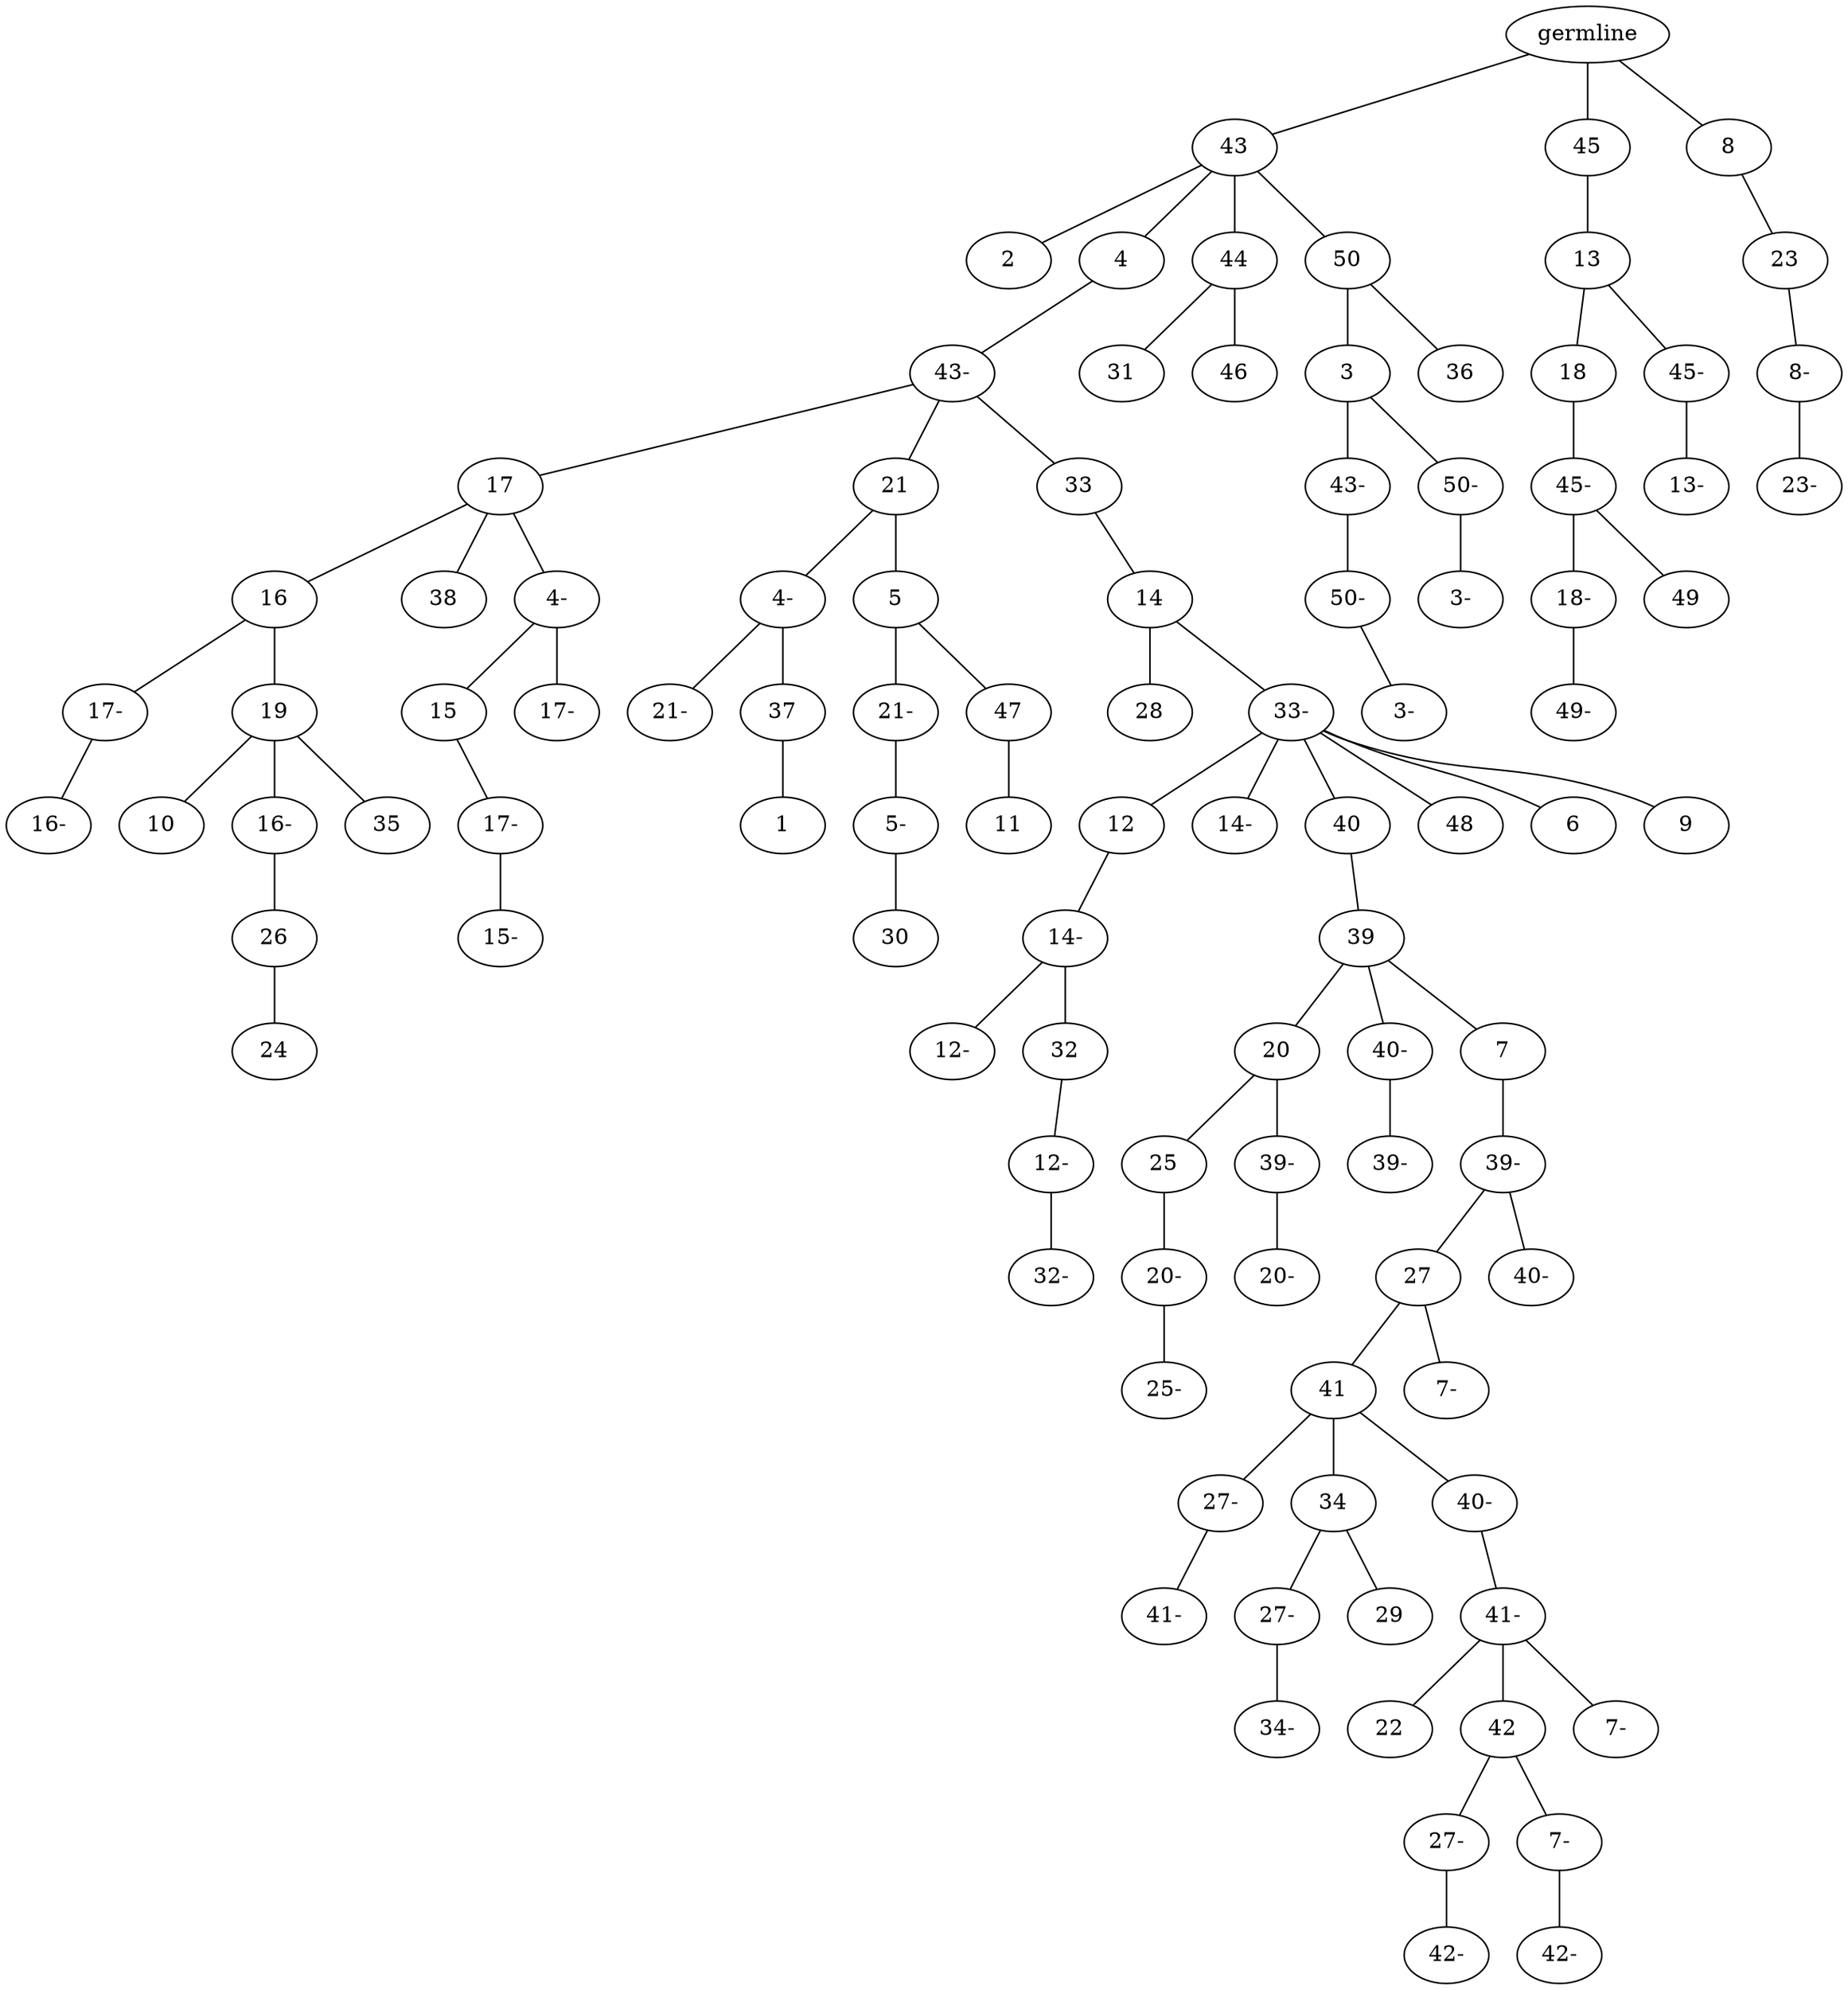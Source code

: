 graph tree {
    "140458720899472" [label="germline"];
    "140458707074640" [label="43"];
    "140458707072528" [label="2"];
    "140458707075024" [label="4"];
    "140458707072384" [label="43-"];
    "140458707071376" [label="17"];
    "140458707073296" [label="16"];
    "140458707071520" [label="17-"];
    "140458707072480" [label="16-"];
    "140458707072768" [label="19"];
    "140458707072720" [label="10"];
    "140458707074304" [label="16-"];
    "140458707073872" [label="26"];
    "140458709460544" [label="24"];
    "140458707074256" [label="35"];
    "140458707071760" [label="38"];
    "140458707074352" [label="4-"];
    "140458709461888" [label="15"];
    "140458709459104" [label="17-"];
    "140458709462560" [label="15-"];
    "140458709459584" [label="17-"];
    "140458707074208" [label="21"];
    "140458709460688" [label="4-"];
    "140458709460352" [label="21-"];
    "140458709459536" [label="37"];
    "140458709459728" [label="1"];
    "140458709462032" [label="5"];
    "140458709462272" [label="21-"];
    "140458709460016" [label="5-"];
    "140458709459488" [label="30"];
    "140458709460256" [label="47"];
    "140458709461696" [label="11"];
    "140458707073104" [label="33"];
    "140458709461360" [label="14"];
    "140458709460160" [label="28"];
    "140458709462320" [label="33-"];
    "140458712701536" [label="12"];
    "140458712701968" [label="14-"];
    "140458712702736" [label="12-"];
    "140458712702208" [label="32"];
    "140458722463264" [label="12-"];
    "140458722460768" [label="32-"];
    "140458712699808" [label="14-"];
    "140458712700048" [label="40"];
    "140458722461824" [label="39"];
    "140458722462496" [label="20"];
    "140458722460480" [label="25"];
    "140458722461920" [label="20-"];
    "140458722461536" [label="25-"];
    "140458722460864" [label="39-"];
    "140458722460576" [label="20-"];
    "140458722459808" [label="40-"];
    "140458722461680" [label="39-"];
    "140458722462448" [label="7"];
    "140458722460672" [label="39-"];
    "140458722461056" [label="27"];
    "140458721926592" [label="41"];
    "140458721925536" [label="27-"];
    "140458721925776" [label="41-"];
    "140458721925344" [label="34"];
    "140458721926640" [label="27-"];
    "140458721924336" [label="34-"];
    "140458721925056" [label="29"];
    "140458721925632" [label="40-"];
    "140458721926976" [label="41-"];
    "140458721926736" [label="22"];
    "140458721925872" [label="42"];
    "140458721925584" [label="27-"];
    "140458721926544" [label="42-"];
    "140458721925968" [label="7-"];
    "140458721924768" [label="42-"];
    "140458721923952" [label="7-"];
    "140458721924960" [label="7-"];
    "140458721924048" [label="40-"];
    "140458722462592" [label="48"];
    "140458722460000" [label="6"];
    "140458722463216" [label="9"];
    "140458707072240" [label="44"];
    "140458707072000" [label="31"];
    "140458709461984" [label="46"];
    "140458712702016" [label="50"];
    "140458709460208" [label="3"];
    "140458721926400" [label="43-"];
    "140458721924864" [label="50-"];
    "140458721925680" [label="3-"];
    "140458721924480" [label="50-"];
    "140458721926160" [label="3-"];
    "140458721926784" [label="36"];
    "140458707073920" [label="45"];
    "140458721924192" [label="13"];
    "140458726958608" [label="18"];
    "140458707072816" [label="45-"];
    "140458707073680" [label="18-"];
    "140458726299920" [label="49-"];
    "140458707071136" [label="49"];
    "140458721924384" [label="45-"];
    "140458726834672" [label="13-"];
    "140458707072048" [label="8"];
    "140458726835584" [label="23"];
    "140458726837456" [label="8-"];
    "140458726835824" [label="23-"];
    "140458720899472" -- "140458707074640";
    "140458720899472" -- "140458707073920";
    "140458720899472" -- "140458707072048";
    "140458707074640" -- "140458707072528";
    "140458707074640" -- "140458707075024";
    "140458707074640" -- "140458707072240";
    "140458707074640" -- "140458712702016";
    "140458707075024" -- "140458707072384";
    "140458707072384" -- "140458707071376";
    "140458707072384" -- "140458707074208";
    "140458707072384" -- "140458707073104";
    "140458707071376" -- "140458707073296";
    "140458707071376" -- "140458707071760";
    "140458707071376" -- "140458707074352";
    "140458707073296" -- "140458707071520";
    "140458707073296" -- "140458707072768";
    "140458707071520" -- "140458707072480";
    "140458707072768" -- "140458707072720";
    "140458707072768" -- "140458707074304";
    "140458707072768" -- "140458707074256";
    "140458707074304" -- "140458707073872";
    "140458707073872" -- "140458709460544";
    "140458707074352" -- "140458709461888";
    "140458707074352" -- "140458709459584";
    "140458709461888" -- "140458709459104";
    "140458709459104" -- "140458709462560";
    "140458707074208" -- "140458709460688";
    "140458707074208" -- "140458709462032";
    "140458709460688" -- "140458709460352";
    "140458709460688" -- "140458709459536";
    "140458709459536" -- "140458709459728";
    "140458709462032" -- "140458709462272";
    "140458709462032" -- "140458709460256";
    "140458709462272" -- "140458709460016";
    "140458709460016" -- "140458709459488";
    "140458709460256" -- "140458709461696";
    "140458707073104" -- "140458709461360";
    "140458709461360" -- "140458709460160";
    "140458709461360" -- "140458709462320";
    "140458709462320" -- "140458712701536";
    "140458709462320" -- "140458712699808";
    "140458709462320" -- "140458712700048";
    "140458709462320" -- "140458722462592";
    "140458709462320" -- "140458722460000";
    "140458709462320" -- "140458722463216";
    "140458712701536" -- "140458712701968";
    "140458712701968" -- "140458712702736";
    "140458712701968" -- "140458712702208";
    "140458712702208" -- "140458722463264";
    "140458722463264" -- "140458722460768";
    "140458712700048" -- "140458722461824";
    "140458722461824" -- "140458722462496";
    "140458722461824" -- "140458722459808";
    "140458722461824" -- "140458722462448";
    "140458722462496" -- "140458722460480";
    "140458722462496" -- "140458722460864";
    "140458722460480" -- "140458722461920";
    "140458722461920" -- "140458722461536";
    "140458722460864" -- "140458722460576";
    "140458722459808" -- "140458722461680";
    "140458722462448" -- "140458722460672";
    "140458722460672" -- "140458722461056";
    "140458722460672" -- "140458721924048";
    "140458722461056" -- "140458721926592";
    "140458722461056" -- "140458721924960";
    "140458721926592" -- "140458721925536";
    "140458721926592" -- "140458721925344";
    "140458721926592" -- "140458721925632";
    "140458721925536" -- "140458721925776";
    "140458721925344" -- "140458721926640";
    "140458721925344" -- "140458721925056";
    "140458721926640" -- "140458721924336";
    "140458721925632" -- "140458721926976";
    "140458721926976" -- "140458721926736";
    "140458721926976" -- "140458721925872";
    "140458721926976" -- "140458721923952";
    "140458721925872" -- "140458721925584";
    "140458721925872" -- "140458721925968";
    "140458721925584" -- "140458721926544";
    "140458721925968" -- "140458721924768";
    "140458707072240" -- "140458707072000";
    "140458707072240" -- "140458709461984";
    "140458712702016" -- "140458709460208";
    "140458712702016" -- "140458721926784";
    "140458709460208" -- "140458721926400";
    "140458709460208" -- "140458721924480";
    "140458721926400" -- "140458721924864";
    "140458721924864" -- "140458721925680";
    "140458721924480" -- "140458721926160";
    "140458707073920" -- "140458721924192";
    "140458721924192" -- "140458726958608";
    "140458721924192" -- "140458721924384";
    "140458726958608" -- "140458707072816";
    "140458707072816" -- "140458707073680";
    "140458707072816" -- "140458707071136";
    "140458707073680" -- "140458726299920";
    "140458721924384" -- "140458726834672";
    "140458707072048" -- "140458726835584";
    "140458726835584" -- "140458726837456";
    "140458726837456" -- "140458726835824";
}
